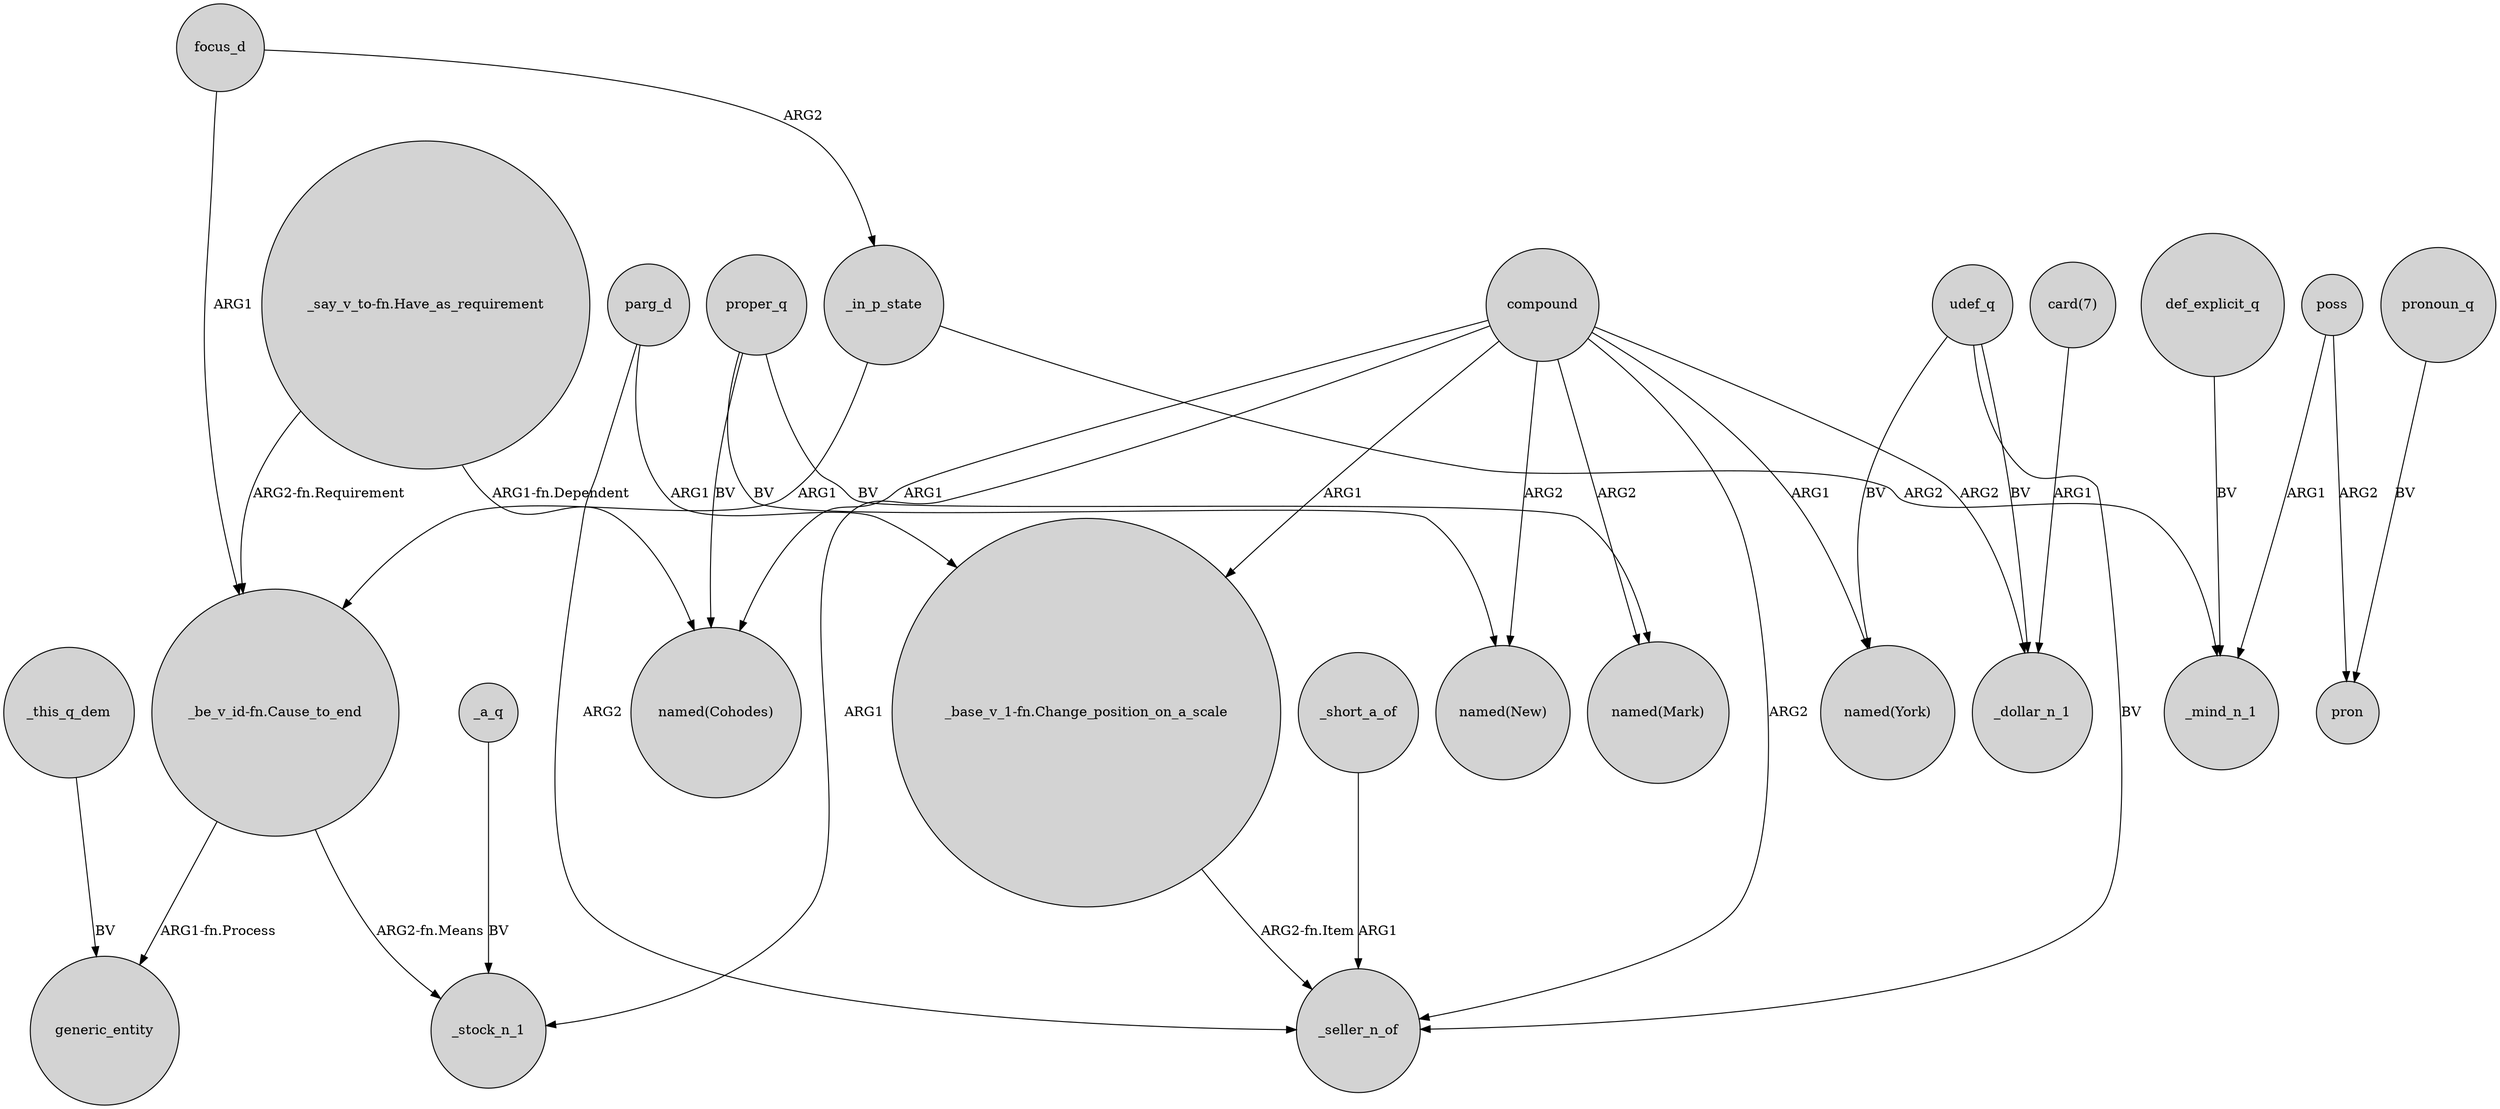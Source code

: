 digraph {
	node [shape=circle style=filled]
	focus_d -> "_be_v_id-fn.Cause_to_end" [label=ARG1]
	_short_a_of -> _seller_n_of [label=ARG1]
	focus_d -> _in_p_state [label=ARG2]
	compound -> "named(Mark)" [label=ARG2]
	_in_p_state -> "_be_v_id-fn.Cause_to_end" [label=ARG1]
	parg_d -> "_base_v_1-fn.Change_position_on_a_scale" [label=ARG1]
	udef_q -> _seller_n_of [label=BV]
	compound -> "named(New)" [label=ARG2]
	proper_q -> "named(New)" [label=BV]
	parg_d -> _seller_n_of [label=ARG2]
	compound -> _dollar_n_1 [label=ARG2]
	def_explicit_q -> _mind_n_1 [label=BV]
	compound -> _stock_n_1 [label=ARG1]
	"_say_v_to-fn.Have_as_requirement" -> "_be_v_id-fn.Cause_to_end" [label="ARG2-fn.Requirement"]
	pronoun_q -> pron [label=BV]
	"_be_v_id-fn.Cause_to_end" -> _stock_n_1 [label="ARG2-fn.Means"]
	poss -> pron [label=ARG2]
	_this_q_dem -> generic_entity [label=BV]
	"card(7)" -> _dollar_n_1 [label=ARG1]
	"_say_v_to-fn.Have_as_requirement" -> "named(Cohodes)" [label="ARG1-fn.Dependent"]
	"_be_v_id-fn.Cause_to_end" -> generic_entity [label="ARG1-fn.Process"]
	udef_q -> _dollar_n_1 [label=BV]
	compound -> _seller_n_of [label=ARG2]
	udef_q -> "named(York)" [label=BV]
	compound -> "_base_v_1-fn.Change_position_on_a_scale" [label=ARG1]
	proper_q -> "named(Mark)" [label=BV]
	proper_q -> "named(Cohodes)" [label=BV]
	compound -> "named(York)" [label=ARG1]
	poss -> _mind_n_1 [label=ARG1]
	_in_p_state -> _mind_n_1 [label=ARG2]
	compound -> "named(Cohodes)" [label=ARG1]
	"_base_v_1-fn.Change_position_on_a_scale" -> _seller_n_of [label="ARG2-fn.Item"]
	_a_q -> _stock_n_1 [label=BV]
}
